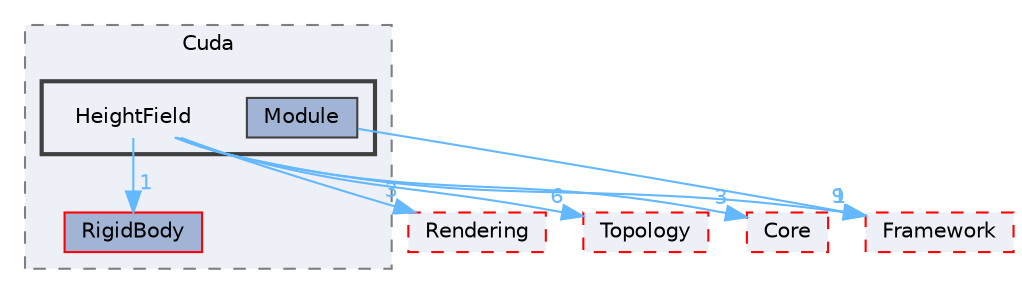 digraph "E:/Peridyno/peridyno/src/Dynamics/Cuda/HeightField"
{
 // LATEX_PDF_SIZE
  bgcolor="transparent";
  edge [fontname=Helvetica,fontsize=10,labelfontname=Helvetica,labelfontsize=10];
  node [fontname=Helvetica,fontsize=10,shape=box,height=0.2,width=0.4];
  compound=true
  subgraph clusterdir_fcf8d9b41703035e4148e841d5c3507a {
    graph [ bgcolor="#edf0f7", pencolor="grey50", label="Cuda", fontname=Helvetica,fontsize=10 style="filled,dashed", URL="dir_fcf8d9b41703035e4148e841d5c3507a.html",tooltip=""]
  dir_ec266d1f9a857512feb7877f7e1dce0a [label="RigidBody", fillcolor="#a2b4d6", color="red", style="filled", URL="dir_ec266d1f9a857512feb7877f7e1dce0a.html",tooltip=""];
  subgraph clusterdir_57f515059cc150fe14bc893da0ef0661 {
    graph [ bgcolor="#edf0f7", pencolor="grey25", label="", fontname=Helvetica,fontsize=10 style="filled,bold", URL="dir_57f515059cc150fe14bc893da0ef0661.html",tooltip=""]
    dir_57f515059cc150fe14bc893da0ef0661 [shape=plaintext, label="HeightField"];
  dir_1ada6e051dfab4248b983d3a2d7354c6 [label="Module", fillcolor="#a2b4d6", color="grey25", style="filled", URL="dir_1ada6e051dfab4248b983d3a2d7354c6.html",tooltip=""];
  }
  }
  dir_0a5d901ffa28d51286754f85d80379d0 [label="Rendering", fillcolor="#edf0f7", color="red", style="filled,dashed", URL="dir_0a5d901ffa28d51286754f85d80379d0.html",tooltip=""];
  dir_3e9476288c0c22cbcea08ca5b8b8c190 [label="Core", fillcolor="#edf0f7", color="red", style="filled,dashed", URL="dir_3e9476288c0c22cbcea08ca5b8b8c190.html",tooltip=""];
  dir_c2c045169feb12a9231cac4869e44751 [label="Framework", fillcolor="#edf0f7", color="red", style="filled,dashed", URL="dir_c2c045169feb12a9231cac4869e44751.html",tooltip=""];
  dir_d79986e58178c8ff2b3bf391fc431f24 [label="Topology", fillcolor="#edf0f7", color="red", style="filled,dashed", URL="dir_d79986e58178c8ff2b3bf391fc431f24.html",tooltip=""];
  dir_57f515059cc150fe14bc893da0ef0661->dir_0a5d901ffa28d51286754f85d80379d0 [headlabel="3", labeldistance=1.5 headhref="dir_000027_000065.html" href="dir_000027_000065.html" color="steelblue1" fontcolor="steelblue1"];
  dir_57f515059cc150fe14bc893da0ef0661->dir_3e9476288c0c22cbcea08ca5b8b8c190 [headlabel="3", labeldistance=1.5 headhref="dir_000027_000012.html" href="dir_000027_000012.html" color="steelblue1" fontcolor="steelblue1"];
  dir_57f515059cc150fe14bc893da0ef0661->dir_c2c045169feb12a9231cac4869e44751 [headlabel="9", labeldistance=1.5 headhref="dir_000027_000022.html" href="dir_000027_000022.html" color="steelblue1" fontcolor="steelblue1"];
  dir_57f515059cc150fe14bc893da0ef0661->dir_d79986e58178c8ff2b3bf391fc431f24 [headlabel="6", labeldistance=1.5 headhref="dir_000027_000074.html" href="dir_000027_000074.html" color="steelblue1" fontcolor="steelblue1"];
  dir_57f515059cc150fe14bc893da0ef0661->dir_ec266d1f9a857512feb7877f7e1dce0a [headlabel="1", labeldistance=1.5 headhref="dir_000027_000067.html" href="dir_000027_000067.html" color="steelblue1" fontcolor="steelblue1"];
  dir_1ada6e051dfab4248b983d3a2d7354c6->dir_c2c045169feb12a9231cac4869e44751 [headlabel="1", labeldistance=1.5 headhref="dir_000038_000022.html" href="dir_000038_000022.html" color="steelblue1" fontcolor="steelblue1"];
}

